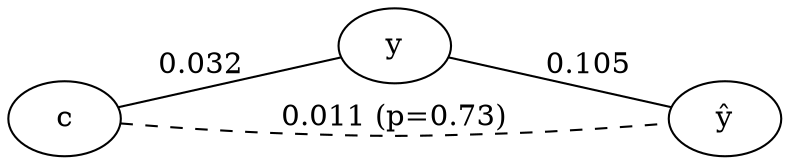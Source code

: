graph {
	rankdir=LR
	c [label=c]
	y [label=y]
	yhat [label=<y&#770;>]
	c -- yhat [label="0.011 (p=0.73)" style=dashed]
	c -- y [label=0.032]
	y -- yhat [label=0.105]
}

